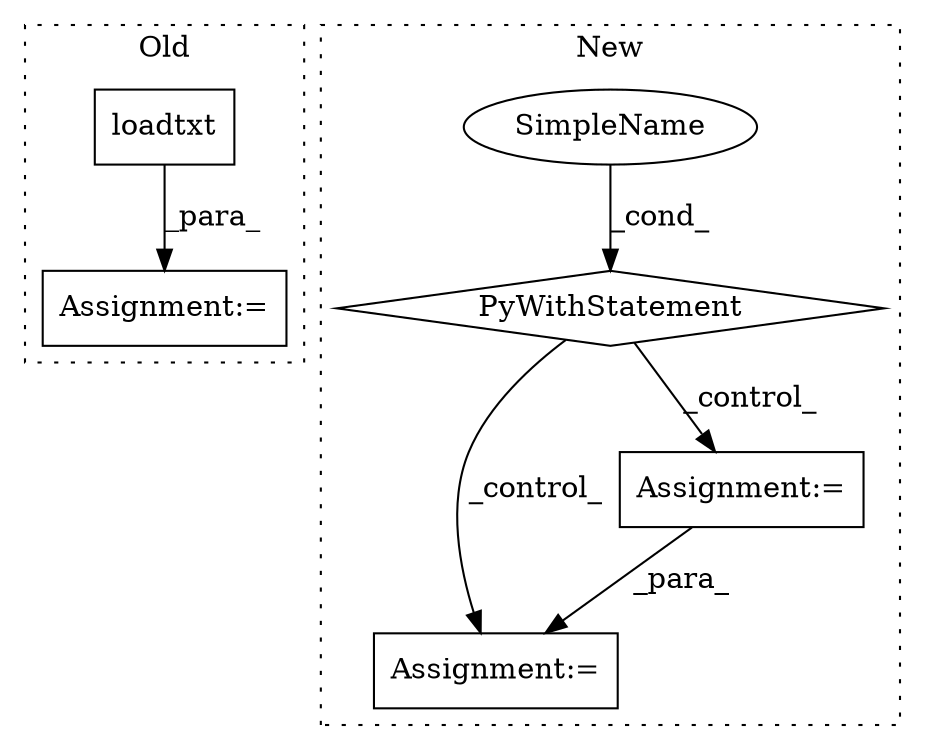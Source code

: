 digraph G {
subgraph cluster0 {
1 [label="loadtxt" a="32" s="633,651" l="8,1" shape="box"];
6 [label="Assignment:=" a="7" s="626" l="1" shape="box"];
label = "Old";
style="dotted";
}
subgraph cluster1 {
2 [label="PyWithStatement" a="104" s="614,645" l="10,2" shape="diamond"];
3 [label="SimpleName" a="42" s="" l="" shape="ellipse"];
4 [label="Assignment:=" a="7" s="687" l="1" shape="box"];
5 [label="Assignment:=" a="7" s="669" l="1" shape="box"];
label = "New";
style="dotted";
}
1 -> 6 [label="_para_"];
2 -> 5 [label="_control_"];
2 -> 4 [label="_control_"];
3 -> 2 [label="_cond_"];
5 -> 4 [label="_para_"];
}
